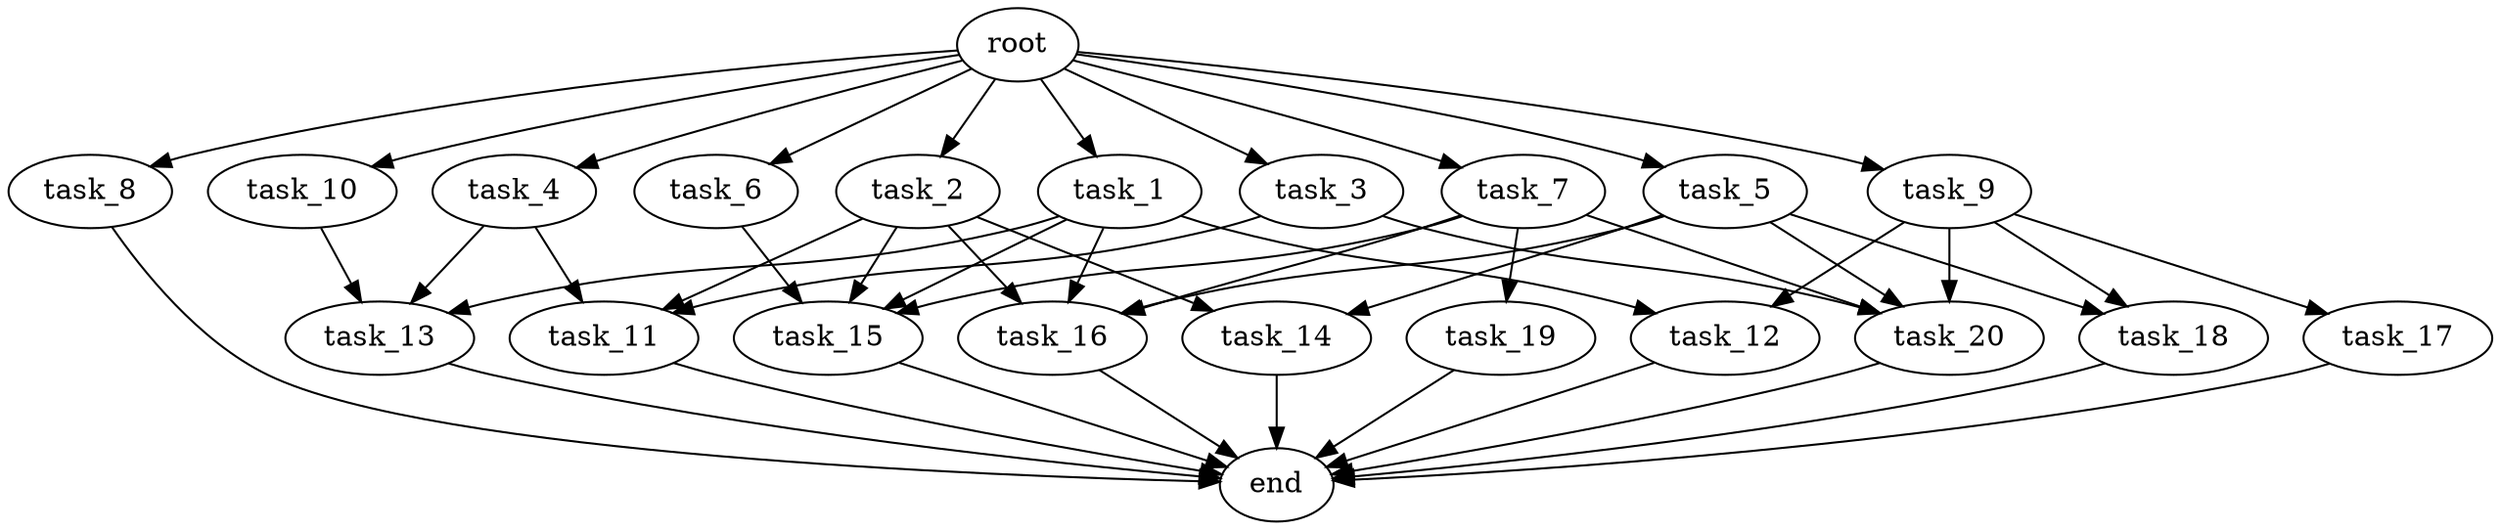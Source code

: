 digraph G {
  root [size="0.000000e+00"];
  task_1 [size="5.414808e+10"];
  task_2 [size="1.321142e+10"];
  task_3 [size="3.467656e+10"];
  task_4 [size="4.439157e+10"];
  task_5 [size="6.447200e+10"];
  task_6 [size="2.915876e+10"];
  task_7 [size="6.304321e+09"];
  task_8 [size="8.718065e+10"];
  task_9 [size="2.324048e+10"];
  task_10 [size="9.474540e+10"];
  task_11 [size="6.447076e+10"];
  task_12 [size="4.117506e+10"];
  task_13 [size="3.428582e+10"];
  task_14 [size="6.460866e+10"];
  task_15 [size="3.263738e+10"];
  task_16 [size="5.933979e+10"];
  task_17 [size="6.968939e+10"];
  task_18 [size="8.419237e+10"];
  task_19 [size="4.453118e+10"];
  task_20 [size="3.041519e+10"];
  end [size="0.000000e+00"];

  root -> task_1 [size="1.000000e-12"];
  root -> task_2 [size="1.000000e-12"];
  root -> task_3 [size="1.000000e-12"];
  root -> task_4 [size="1.000000e-12"];
  root -> task_5 [size="1.000000e-12"];
  root -> task_6 [size="1.000000e-12"];
  root -> task_7 [size="1.000000e-12"];
  root -> task_8 [size="1.000000e-12"];
  root -> task_9 [size="1.000000e-12"];
  root -> task_10 [size="1.000000e-12"];
  task_1 -> task_12 [size="2.058753e+08"];
  task_1 -> task_13 [size="1.142861e+08"];
  task_1 -> task_15 [size="8.159345e+07"];
  task_1 -> task_16 [size="1.483495e+08"];
  task_2 -> task_11 [size="2.149025e+08"];
  task_2 -> task_14 [size="3.230433e+08"];
  task_2 -> task_15 [size="8.159345e+07"];
  task_2 -> task_16 [size="1.483495e+08"];
  task_3 -> task_11 [size="2.149025e+08"];
  task_3 -> task_20 [size="7.603798e+07"];
  task_4 -> task_11 [size="2.149025e+08"];
  task_4 -> task_13 [size="1.142861e+08"];
  task_5 -> task_14 [size="3.230433e+08"];
  task_5 -> task_16 [size="1.483495e+08"];
  task_5 -> task_18 [size="4.209618e+08"];
  task_5 -> task_20 [size="7.603798e+07"];
  task_6 -> task_15 [size="8.159345e+07"];
  task_7 -> task_15 [size="8.159345e+07"];
  task_7 -> task_16 [size="1.483495e+08"];
  task_7 -> task_19 [size="4.453118e+08"];
  task_7 -> task_20 [size="7.603798e+07"];
  task_8 -> end [size="1.000000e-12"];
  task_9 -> task_12 [size="2.058753e+08"];
  task_9 -> task_17 [size="6.968939e+08"];
  task_9 -> task_18 [size="4.209618e+08"];
  task_9 -> task_20 [size="7.603798e+07"];
  task_10 -> task_13 [size="1.142861e+08"];
  task_11 -> end [size="1.000000e-12"];
  task_12 -> end [size="1.000000e-12"];
  task_13 -> end [size="1.000000e-12"];
  task_14 -> end [size="1.000000e-12"];
  task_15 -> end [size="1.000000e-12"];
  task_16 -> end [size="1.000000e-12"];
  task_17 -> end [size="1.000000e-12"];
  task_18 -> end [size="1.000000e-12"];
  task_19 -> end [size="1.000000e-12"];
  task_20 -> end [size="1.000000e-12"];
}
